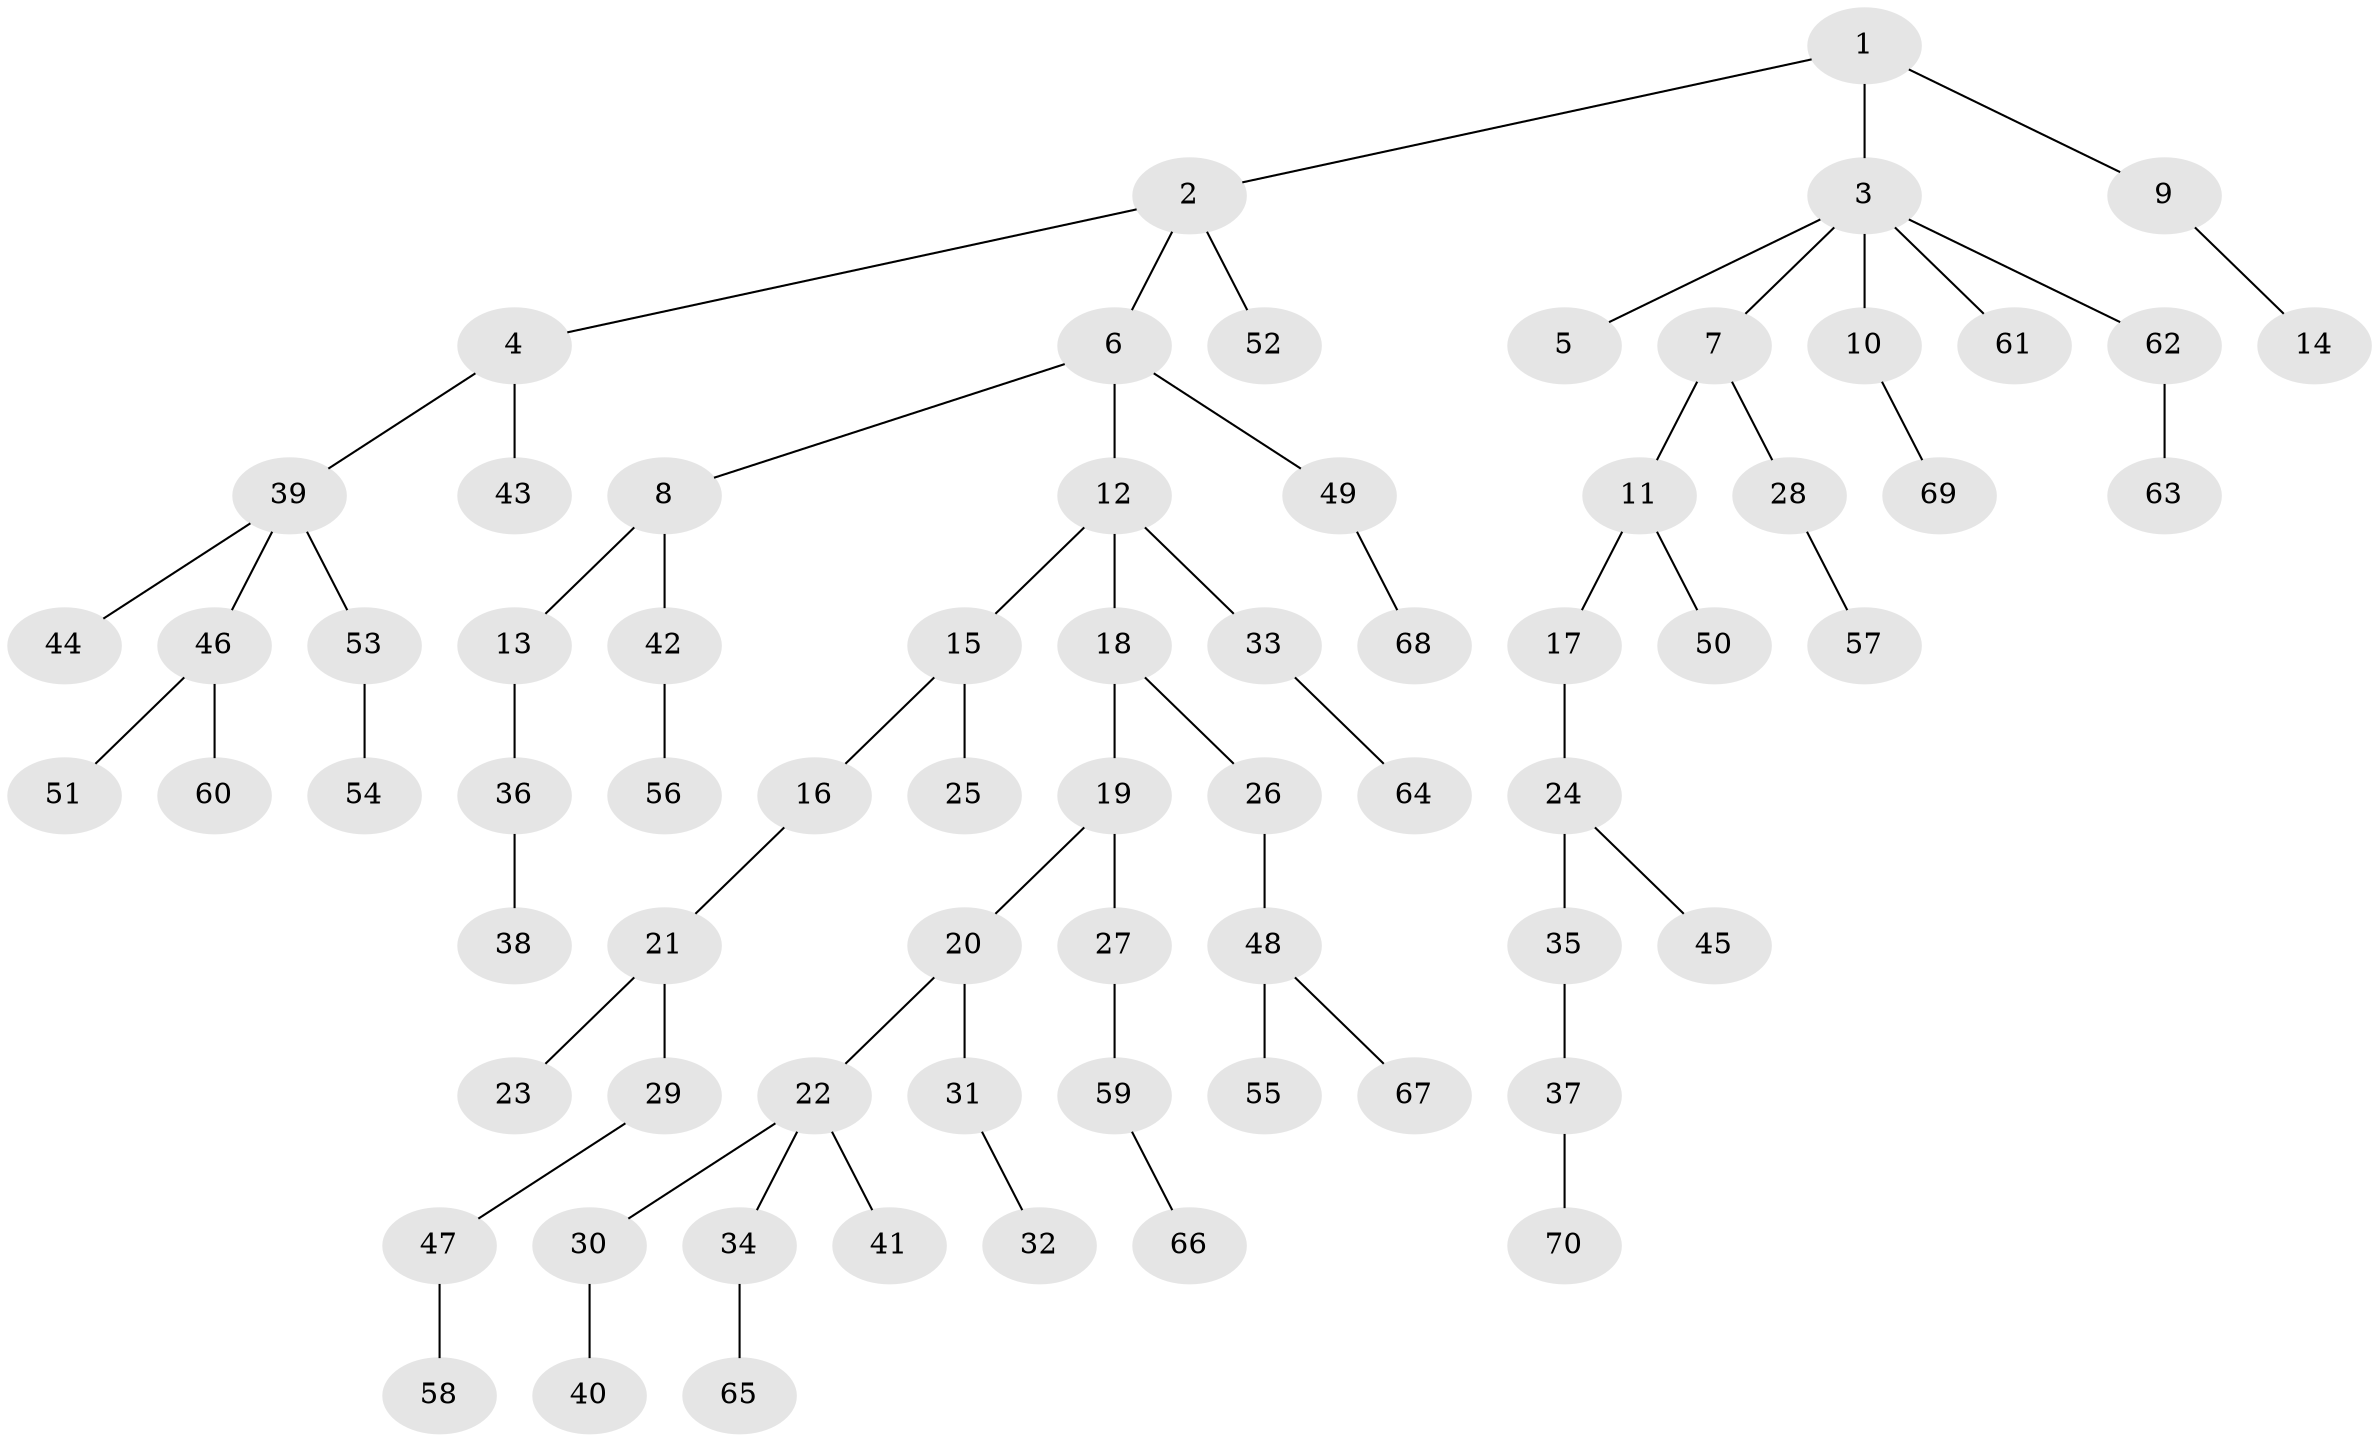 // original degree distribution, {4: 0.08633093525179857, 5: 0.04316546762589928, 7: 0.007194244604316547, 2: 0.2302158273381295, 6: 0.007194244604316547, 3: 0.1223021582733813, 1: 0.5035971223021583}
// Generated by graph-tools (version 1.1) at 2025/36/03/09/25 02:36:52]
// undirected, 70 vertices, 69 edges
graph export_dot {
graph [start="1"]
  node [color=gray90,style=filled];
  1;
  2;
  3;
  4;
  5;
  6;
  7;
  8;
  9;
  10;
  11;
  12;
  13;
  14;
  15;
  16;
  17;
  18;
  19;
  20;
  21;
  22;
  23;
  24;
  25;
  26;
  27;
  28;
  29;
  30;
  31;
  32;
  33;
  34;
  35;
  36;
  37;
  38;
  39;
  40;
  41;
  42;
  43;
  44;
  45;
  46;
  47;
  48;
  49;
  50;
  51;
  52;
  53;
  54;
  55;
  56;
  57;
  58;
  59;
  60;
  61;
  62;
  63;
  64;
  65;
  66;
  67;
  68;
  69;
  70;
  1 -- 2 [weight=1.0];
  1 -- 3 [weight=1.0];
  1 -- 9 [weight=1.0];
  2 -- 4 [weight=1.0];
  2 -- 6 [weight=1.0];
  2 -- 52 [weight=1.0];
  3 -- 5 [weight=1.0];
  3 -- 7 [weight=1.0];
  3 -- 10 [weight=1.0];
  3 -- 61 [weight=1.0];
  3 -- 62 [weight=1.0];
  4 -- 39 [weight=1.0];
  4 -- 43 [weight=1.0];
  6 -- 8 [weight=1.0];
  6 -- 12 [weight=2.0];
  6 -- 49 [weight=1.0];
  7 -- 11 [weight=1.0];
  7 -- 28 [weight=1.0];
  8 -- 13 [weight=1.0];
  8 -- 42 [weight=1.0];
  9 -- 14 [weight=1.0];
  10 -- 69 [weight=1.0];
  11 -- 17 [weight=1.0];
  11 -- 50 [weight=1.0];
  12 -- 15 [weight=1.0];
  12 -- 18 [weight=1.0];
  12 -- 33 [weight=1.0];
  13 -- 36 [weight=1.0];
  15 -- 16 [weight=1.0];
  15 -- 25 [weight=1.0];
  16 -- 21 [weight=1.0];
  17 -- 24 [weight=1.0];
  18 -- 19 [weight=1.0];
  18 -- 26 [weight=1.0];
  19 -- 20 [weight=1.0];
  19 -- 27 [weight=1.0];
  20 -- 22 [weight=1.0];
  20 -- 31 [weight=1.0];
  21 -- 23 [weight=1.0];
  21 -- 29 [weight=1.0];
  22 -- 30 [weight=1.0];
  22 -- 34 [weight=1.0];
  22 -- 41 [weight=1.0];
  24 -- 35 [weight=1.0];
  24 -- 45 [weight=1.0];
  26 -- 48 [weight=1.0];
  27 -- 59 [weight=1.0];
  28 -- 57 [weight=1.0];
  29 -- 47 [weight=1.0];
  30 -- 40 [weight=1.0];
  31 -- 32 [weight=1.0];
  33 -- 64 [weight=1.0];
  34 -- 65 [weight=1.0];
  35 -- 37 [weight=1.0];
  36 -- 38 [weight=1.0];
  37 -- 70 [weight=1.0];
  39 -- 44 [weight=1.0];
  39 -- 46 [weight=1.0];
  39 -- 53 [weight=1.0];
  42 -- 56 [weight=1.0];
  46 -- 51 [weight=1.0];
  46 -- 60 [weight=1.0];
  47 -- 58 [weight=1.0];
  48 -- 55 [weight=1.0];
  48 -- 67 [weight=1.0];
  49 -- 68 [weight=1.0];
  53 -- 54 [weight=1.0];
  59 -- 66 [weight=1.0];
  62 -- 63 [weight=1.0];
}
